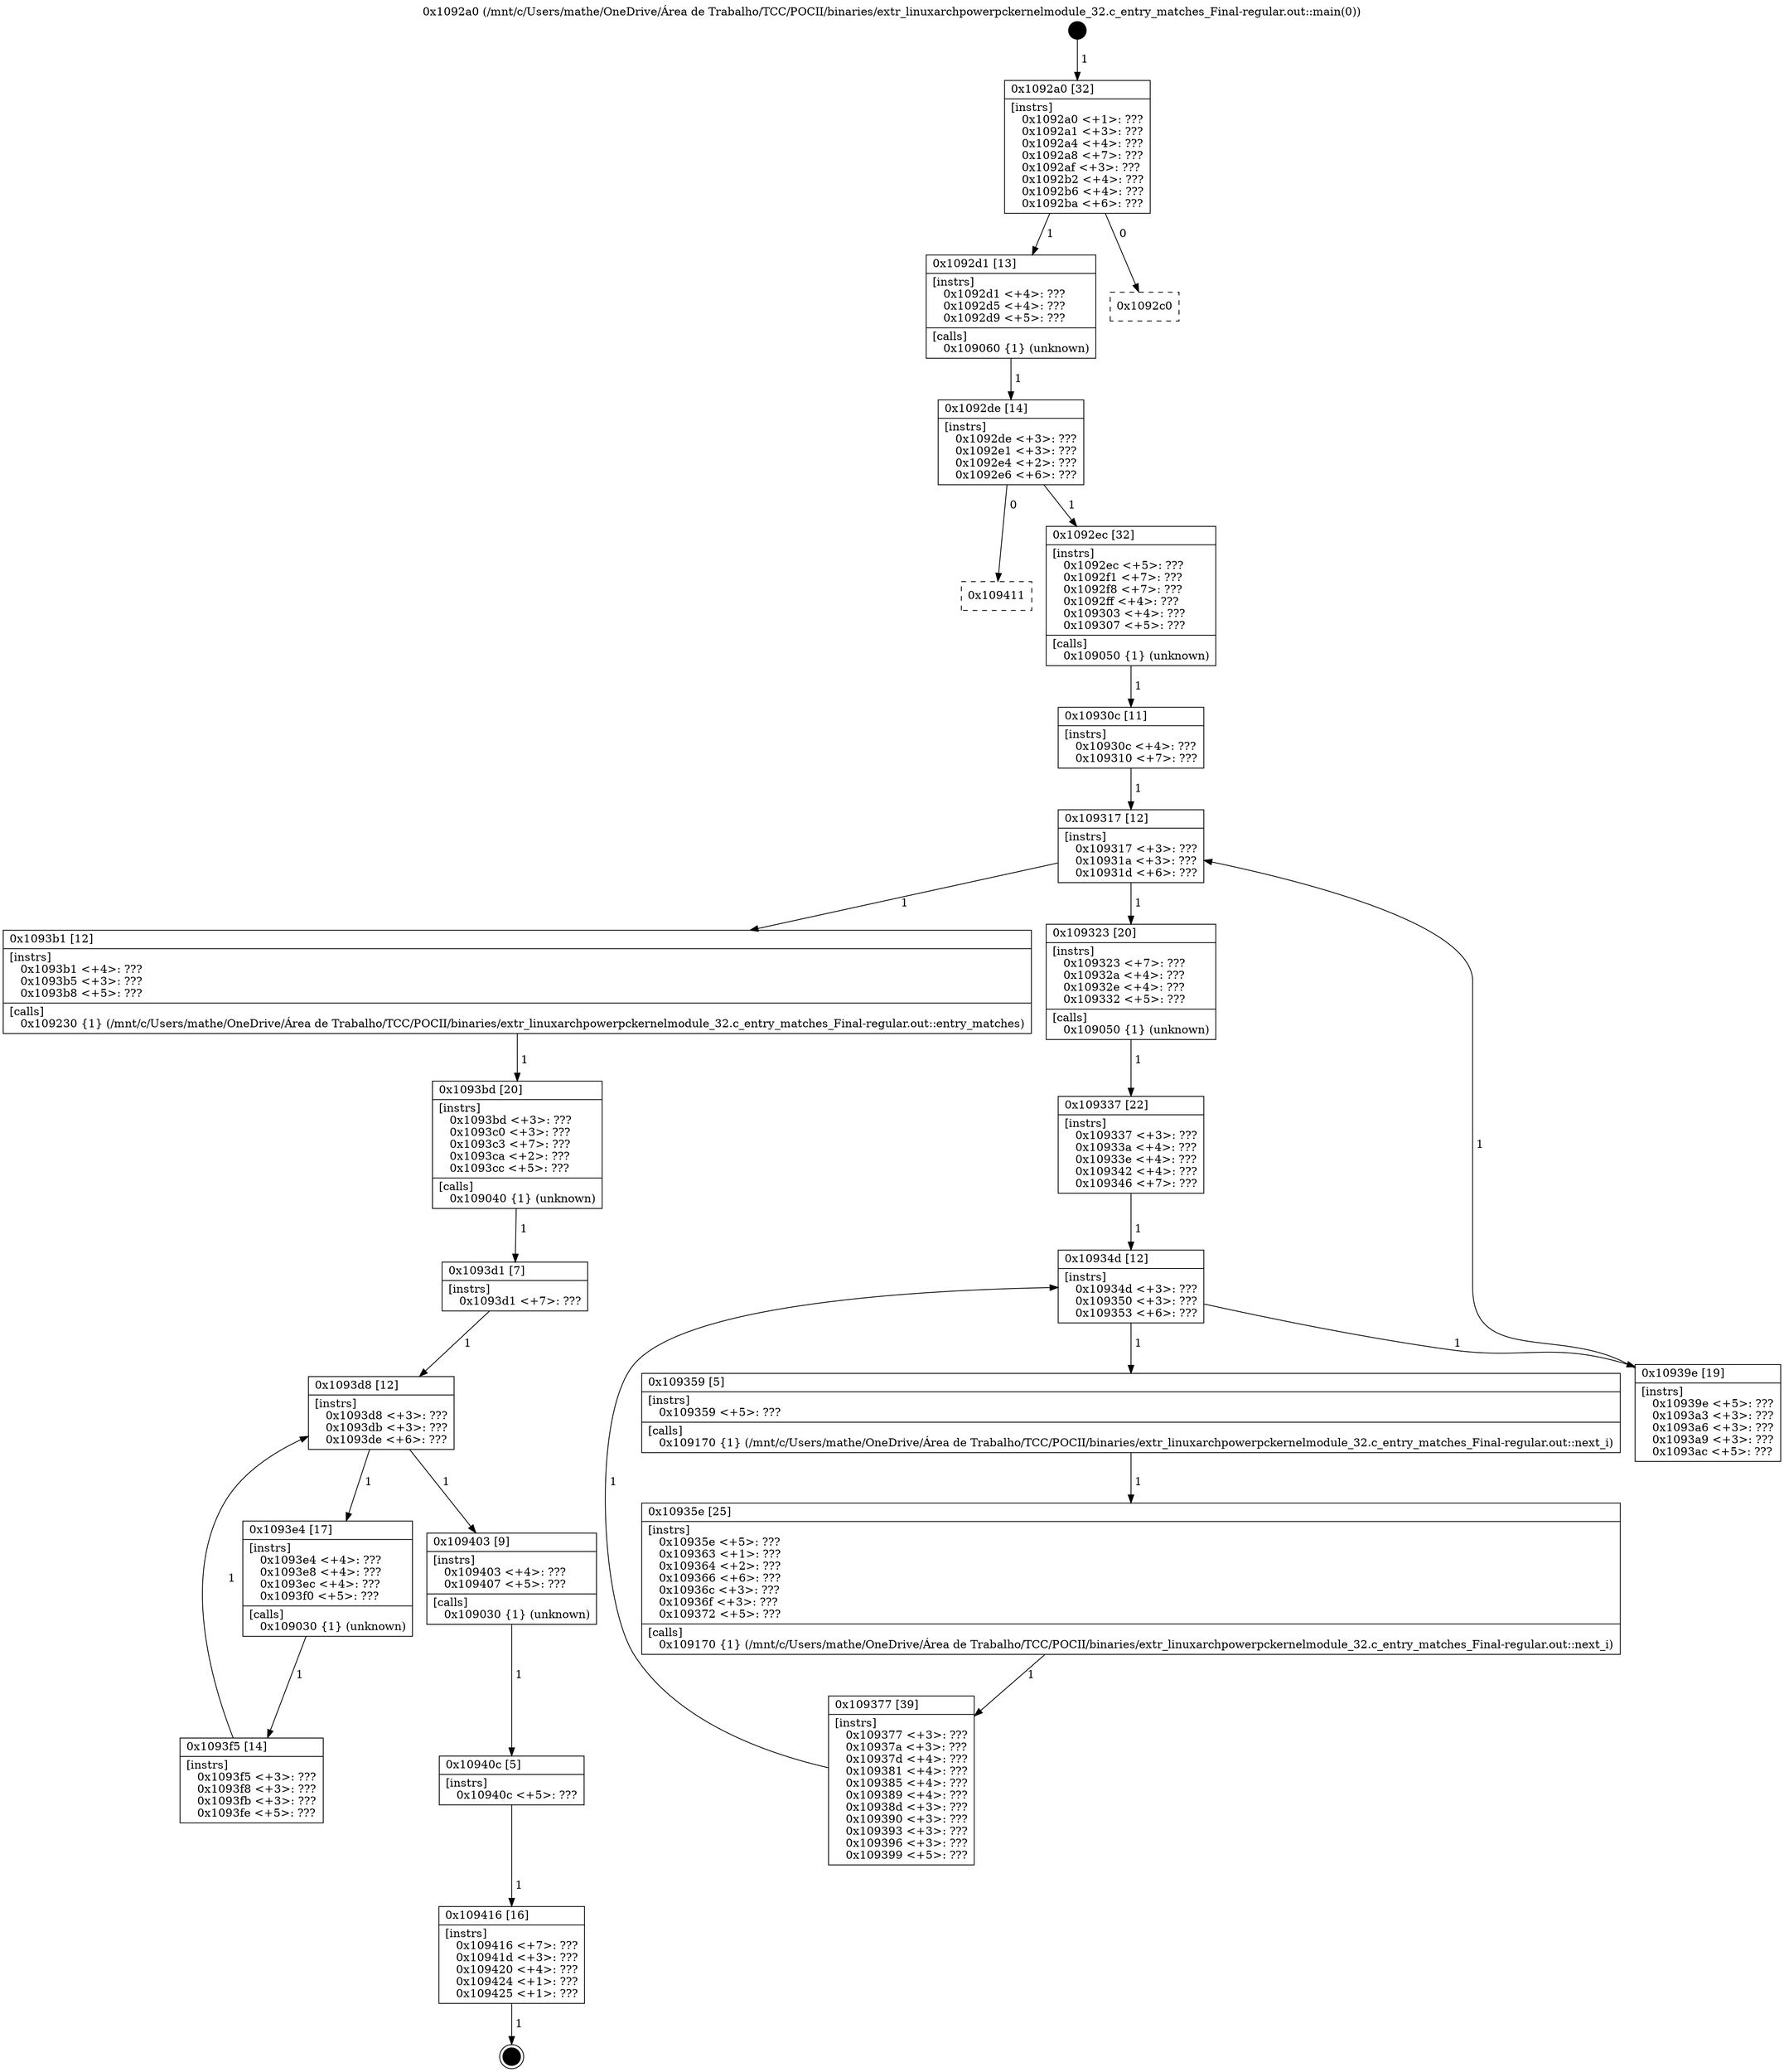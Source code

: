 digraph "0x1092a0" {
  label = "0x1092a0 (/mnt/c/Users/mathe/OneDrive/Área de Trabalho/TCC/POCII/binaries/extr_linuxarchpowerpckernelmodule_32.c_entry_matches_Final-regular.out::main(0))"
  labelloc = "t"
  node[shape=record]

  Entry [label="",width=0.3,height=0.3,shape=circle,fillcolor=black,style=filled]
  "0x1092a0" [label="{
     0x1092a0 [32]\l
     | [instrs]\l
     &nbsp;&nbsp;0x1092a0 \<+1\>: ???\l
     &nbsp;&nbsp;0x1092a1 \<+3\>: ???\l
     &nbsp;&nbsp;0x1092a4 \<+4\>: ???\l
     &nbsp;&nbsp;0x1092a8 \<+7\>: ???\l
     &nbsp;&nbsp;0x1092af \<+3\>: ???\l
     &nbsp;&nbsp;0x1092b2 \<+4\>: ???\l
     &nbsp;&nbsp;0x1092b6 \<+4\>: ???\l
     &nbsp;&nbsp;0x1092ba \<+6\>: ???\l
  }"]
  "0x1092d1" [label="{
     0x1092d1 [13]\l
     | [instrs]\l
     &nbsp;&nbsp;0x1092d1 \<+4\>: ???\l
     &nbsp;&nbsp;0x1092d5 \<+4\>: ???\l
     &nbsp;&nbsp;0x1092d9 \<+5\>: ???\l
     | [calls]\l
     &nbsp;&nbsp;0x109060 \{1\} (unknown)\l
  }"]
  "0x1092c0" [label="{
     0x1092c0\l
  }", style=dashed]
  "0x1092de" [label="{
     0x1092de [14]\l
     | [instrs]\l
     &nbsp;&nbsp;0x1092de \<+3\>: ???\l
     &nbsp;&nbsp;0x1092e1 \<+3\>: ???\l
     &nbsp;&nbsp;0x1092e4 \<+2\>: ???\l
     &nbsp;&nbsp;0x1092e6 \<+6\>: ???\l
  }"]
  "0x109411" [label="{
     0x109411\l
  }", style=dashed]
  "0x1092ec" [label="{
     0x1092ec [32]\l
     | [instrs]\l
     &nbsp;&nbsp;0x1092ec \<+5\>: ???\l
     &nbsp;&nbsp;0x1092f1 \<+7\>: ???\l
     &nbsp;&nbsp;0x1092f8 \<+7\>: ???\l
     &nbsp;&nbsp;0x1092ff \<+4\>: ???\l
     &nbsp;&nbsp;0x109303 \<+4\>: ???\l
     &nbsp;&nbsp;0x109307 \<+5\>: ???\l
     | [calls]\l
     &nbsp;&nbsp;0x109050 \{1\} (unknown)\l
  }"]
  Exit [label="",width=0.3,height=0.3,shape=circle,fillcolor=black,style=filled,peripheries=2]
  "0x109317" [label="{
     0x109317 [12]\l
     | [instrs]\l
     &nbsp;&nbsp;0x109317 \<+3\>: ???\l
     &nbsp;&nbsp;0x10931a \<+3\>: ???\l
     &nbsp;&nbsp;0x10931d \<+6\>: ???\l
  }"]
  "0x1093b1" [label="{
     0x1093b1 [12]\l
     | [instrs]\l
     &nbsp;&nbsp;0x1093b1 \<+4\>: ???\l
     &nbsp;&nbsp;0x1093b5 \<+3\>: ???\l
     &nbsp;&nbsp;0x1093b8 \<+5\>: ???\l
     | [calls]\l
     &nbsp;&nbsp;0x109230 \{1\} (/mnt/c/Users/mathe/OneDrive/Área de Trabalho/TCC/POCII/binaries/extr_linuxarchpowerpckernelmodule_32.c_entry_matches_Final-regular.out::entry_matches)\l
  }"]
  "0x109323" [label="{
     0x109323 [20]\l
     | [instrs]\l
     &nbsp;&nbsp;0x109323 \<+7\>: ???\l
     &nbsp;&nbsp;0x10932a \<+4\>: ???\l
     &nbsp;&nbsp;0x10932e \<+4\>: ???\l
     &nbsp;&nbsp;0x109332 \<+5\>: ???\l
     | [calls]\l
     &nbsp;&nbsp;0x109050 \{1\} (unknown)\l
  }"]
  "0x10934d" [label="{
     0x10934d [12]\l
     | [instrs]\l
     &nbsp;&nbsp;0x10934d \<+3\>: ???\l
     &nbsp;&nbsp;0x109350 \<+3\>: ???\l
     &nbsp;&nbsp;0x109353 \<+6\>: ???\l
  }"]
  "0x10939e" [label="{
     0x10939e [19]\l
     | [instrs]\l
     &nbsp;&nbsp;0x10939e \<+5\>: ???\l
     &nbsp;&nbsp;0x1093a3 \<+3\>: ???\l
     &nbsp;&nbsp;0x1093a6 \<+3\>: ???\l
     &nbsp;&nbsp;0x1093a9 \<+3\>: ???\l
     &nbsp;&nbsp;0x1093ac \<+5\>: ???\l
  }"]
  "0x109359" [label="{
     0x109359 [5]\l
     | [instrs]\l
     &nbsp;&nbsp;0x109359 \<+5\>: ???\l
     | [calls]\l
     &nbsp;&nbsp;0x109170 \{1\} (/mnt/c/Users/mathe/OneDrive/Área de Trabalho/TCC/POCII/binaries/extr_linuxarchpowerpckernelmodule_32.c_entry_matches_Final-regular.out::next_i)\l
  }"]
  "0x10935e" [label="{
     0x10935e [25]\l
     | [instrs]\l
     &nbsp;&nbsp;0x10935e \<+5\>: ???\l
     &nbsp;&nbsp;0x109363 \<+1\>: ???\l
     &nbsp;&nbsp;0x109364 \<+2\>: ???\l
     &nbsp;&nbsp;0x109366 \<+6\>: ???\l
     &nbsp;&nbsp;0x10936c \<+3\>: ???\l
     &nbsp;&nbsp;0x10936f \<+3\>: ???\l
     &nbsp;&nbsp;0x109372 \<+5\>: ???\l
     | [calls]\l
     &nbsp;&nbsp;0x109170 \{1\} (/mnt/c/Users/mathe/OneDrive/Área de Trabalho/TCC/POCII/binaries/extr_linuxarchpowerpckernelmodule_32.c_entry_matches_Final-regular.out::next_i)\l
  }"]
  "0x109377" [label="{
     0x109377 [39]\l
     | [instrs]\l
     &nbsp;&nbsp;0x109377 \<+3\>: ???\l
     &nbsp;&nbsp;0x10937a \<+3\>: ???\l
     &nbsp;&nbsp;0x10937d \<+4\>: ???\l
     &nbsp;&nbsp;0x109381 \<+4\>: ???\l
     &nbsp;&nbsp;0x109385 \<+4\>: ???\l
     &nbsp;&nbsp;0x109389 \<+4\>: ???\l
     &nbsp;&nbsp;0x10938d \<+3\>: ???\l
     &nbsp;&nbsp;0x109390 \<+3\>: ???\l
     &nbsp;&nbsp;0x109393 \<+3\>: ???\l
     &nbsp;&nbsp;0x109396 \<+3\>: ???\l
     &nbsp;&nbsp;0x109399 \<+5\>: ???\l
  }"]
  "0x109337" [label="{
     0x109337 [22]\l
     | [instrs]\l
     &nbsp;&nbsp;0x109337 \<+3\>: ???\l
     &nbsp;&nbsp;0x10933a \<+4\>: ???\l
     &nbsp;&nbsp;0x10933e \<+4\>: ???\l
     &nbsp;&nbsp;0x109342 \<+4\>: ???\l
     &nbsp;&nbsp;0x109346 \<+7\>: ???\l
  }"]
  "0x109416" [label="{
     0x109416 [16]\l
     | [instrs]\l
     &nbsp;&nbsp;0x109416 \<+7\>: ???\l
     &nbsp;&nbsp;0x10941d \<+3\>: ???\l
     &nbsp;&nbsp;0x109420 \<+4\>: ???\l
     &nbsp;&nbsp;0x109424 \<+1\>: ???\l
     &nbsp;&nbsp;0x109425 \<+1\>: ???\l
  }"]
  "0x10930c" [label="{
     0x10930c [11]\l
     | [instrs]\l
     &nbsp;&nbsp;0x10930c \<+4\>: ???\l
     &nbsp;&nbsp;0x109310 \<+7\>: ???\l
  }"]
  "0x1093bd" [label="{
     0x1093bd [20]\l
     | [instrs]\l
     &nbsp;&nbsp;0x1093bd \<+3\>: ???\l
     &nbsp;&nbsp;0x1093c0 \<+3\>: ???\l
     &nbsp;&nbsp;0x1093c3 \<+7\>: ???\l
     &nbsp;&nbsp;0x1093ca \<+2\>: ???\l
     &nbsp;&nbsp;0x1093cc \<+5\>: ???\l
     | [calls]\l
     &nbsp;&nbsp;0x109040 \{1\} (unknown)\l
  }"]
  "0x1093d8" [label="{
     0x1093d8 [12]\l
     | [instrs]\l
     &nbsp;&nbsp;0x1093d8 \<+3\>: ???\l
     &nbsp;&nbsp;0x1093db \<+3\>: ???\l
     &nbsp;&nbsp;0x1093de \<+6\>: ???\l
  }"]
  "0x109403" [label="{
     0x109403 [9]\l
     | [instrs]\l
     &nbsp;&nbsp;0x109403 \<+4\>: ???\l
     &nbsp;&nbsp;0x109407 \<+5\>: ???\l
     | [calls]\l
     &nbsp;&nbsp;0x109030 \{1\} (unknown)\l
  }"]
  "0x1093e4" [label="{
     0x1093e4 [17]\l
     | [instrs]\l
     &nbsp;&nbsp;0x1093e4 \<+4\>: ???\l
     &nbsp;&nbsp;0x1093e8 \<+4\>: ???\l
     &nbsp;&nbsp;0x1093ec \<+4\>: ???\l
     &nbsp;&nbsp;0x1093f0 \<+5\>: ???\l
     | [calls]\l
     &nbsp;&nbsp;0x109030 \{1\} (unknown)\l
  }"]
  "0x1093f5" [label="{
     0x1093f5 [14]\l
     | [instrs]\l
     &nbsp;&nbsp;0x1093f5 \<+3\>: ???\l
     &nbsp;&nbsp;0x1093f8 \<+3\>: ???\l
     &nbsp;&nbsp;0x1093fb \<+3\>: ???\l
     &nbsp;&nbsp;0x1093fe \<+5\>: ???\l
  }"]
  "0x1093d1" [label="{
     0x1093d1 [7]\l
     | [instrs]\l
     &nbsp;&nbsp;0x1093d1 \<+7\>: ???\l
  }"]
  "0x10940c" [label="{
     0x10940c [5]\l
     | [instrs]\l
     &nbsp;&nbsp;0x10940c \<+5\>: ???\l
  }"]
  Entry -> "0x1092a0" [label=" 1"]
  "0x1092a0" -> "0x1092d1" [label=" 1"]
  "0x1092a0" -> "0x1092c0" [label=" 0"]
  "0x1092d1" -> "0x1092de" [label=" 1"]
  "0x1092de" -> "0x109411" [label=" 0"]
  "0x1092de" -> "0x1092ec" [label=" 1"]
  "0x109416" -> Exit [label=" 1"]
  "0x1092ec" -> "0x10930c" [label=" 1"]
  "0x109317" -> "0x1093b1" [label=" 1"]
  "0x109317" -> "0x109323" [label=" 1"]
  "0x109323" -> "0x109337" [label=" 1"]
  "0x10934d" -> "0x10939e" [label=" 1"]
  "0x10934d" -> "0x109359" [label=" 1"]
  "0x109359" -> "0x10935e" [label=" 1"]
  "0x10935e" -> "0x109377" [label=" 1"]
  "0x109337" -> "0x10934d" [label=" 1"]
  "0x109377" -> "0x10934d" [label=" 1"]
  "0x10940c" -> "0x109416" [label=" 1"]
  "0x10930c" -> "0x109317" [label=" 1"]
  "0x10939e" -> "0x109317" [label=" 1"]
  "0x1093b1" -> "0x1093bd" [label=" 1"]
  "0x1093bd" -> "0x1093d1" [label=" 1"]
  "0x1093d8" -> "0x109403" [label=" 1"]
  "0x1093d8" -> "0x1093e4" [label=" 1"]
  "0x1093e4" -> "0x1093f5" [label=" 1"]
  "0x1093d1" -> "0x1093d8" [label=" 1"]
  "0x1093f5" -> "0x1093d8" [label=" 1"]
  "0x109403" -> "0x10940c" [label=" 1"]
}
